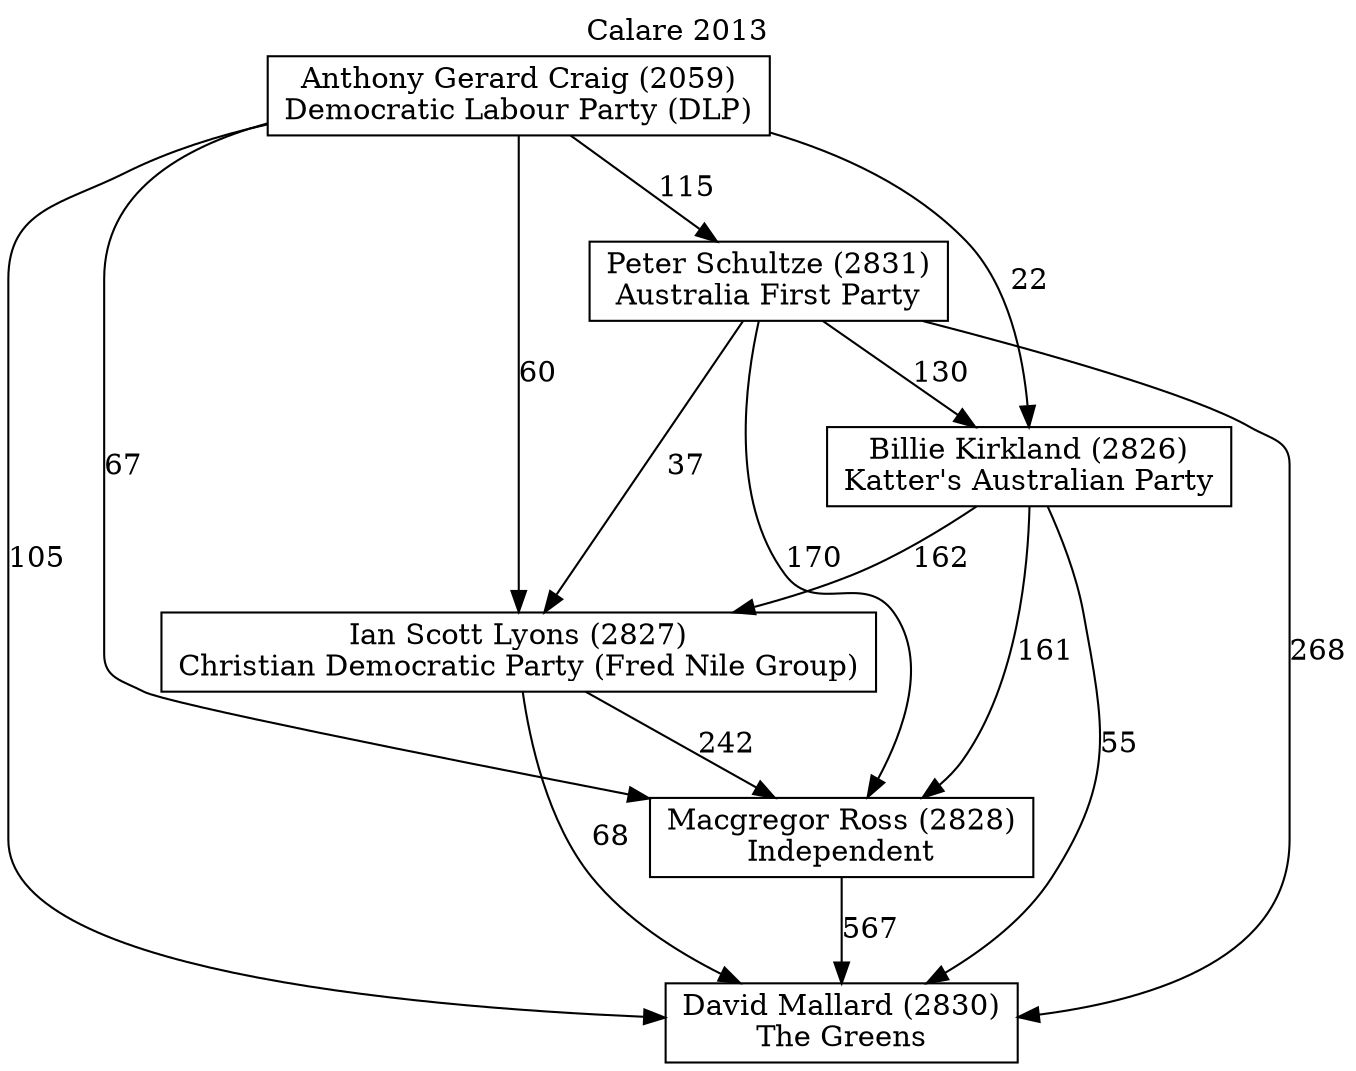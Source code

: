 // House preference flow
digraph "David Mallard (2830)_Calare_2013" {
	graph [label="Calare 2013" labelloc=t]
	node [shape=box]
	"David Mallard (2830)" [label="David Mallard (2830)
The Greens"]
	"Macgregor Ross (2828)" [label="Macgregor Ross (2828)
Independent"]
	"Ian Scott Lyons (2827)" [label="Ian Scott Lyons (2827)
Christian Democratic Party (Fred Nile Group)"]
	"Billie Kirkland (2826)" [label="Billie Kirkland (2826)
Katter's Australian Party"]
	"Peter Schultze (2831)" [label="Peter Schultze (2831)
Australia First Party"]
	"Anthony Gerard Craig (2059)" [label="Anthony Gerard Craig (2059)
Democratic Labour Party (DLP)"]
	"David Mallard (2830)" [label="David Mallard (2830)
The Greens"]
	"Ian Scott Lyons (2827)" [label="Ian Scott Lyons (2827)
Christian Democratic Party (Fred Nile Group)"]
	"Billie Kirkland (2826)" [label="Billie Kirkland (2826)
Katter's Australian Party"]
	"Peter Schultze (2831)" [label="Peter Schultze (2831)
Australia First Party"]
	"Anthony Gerard Craig (2059)" [label="Anthony Gerard Craig (2059)
Democratic Labour Party (DLP)"]
	"David Mallard (2830)" [label="David Mallard (2830)
The Greens"]
	"Billie Kirkland (2826)" [label="Billie Kirkland (2826)
Katter's Australian Party"]
	"Peter Schultze (2831)" [label="Peter Schultze (2831)
Australia First Party"]
	"Anthony Gerard Craig (2059)" [label="Anthony Gerard Craig (2059)
Democratic Labour Party (DLP)"]
	"David Mallard (2830)" [label="David Mallard (2830)
The Greens"]
	"Peter Schultze (2831)" [label="Peter Schultze (2831)
Australia First Party"]
	"Anthony Gerard Craig (2059)" [label="Anthony Gerard Craig (2059)
Democratic Labour Party (DLP)"]
	"David Mallard (2830)" [label="David Mallard (2830)
The Greens"]
	"Anthony Gerard Craig (2059)" [label="Anthony Gerard Craig (2059)
Democratic Labour Party (DLP)"]
	"Anthony Gerard Craig (2059)" [label="Anthony Gerard Craig (2059)
Democratic Labour Party (DLP)"]
	"Peter Schultze (2831)" [label="Peter Schultze (2831)
Australia First Party"]
	"Anthony Gerard Craig (2059)" [label="Anthony Gerard Craig (2059)
Democratic Labour Party (DLP)"]
	"Anthony Gerard Craig (2059)" [label="Anthony Gerard Craig (2059)
Democratic Labour Party (DLP)"]
	"Billie Kirkland (2826)" [label="Billie Kirkland (2826)
Katter's Australian Party"]
	"Peter Schultze (2831)" [label="Peter Schultze (2831)
Australia First Party"]
	"Anthony Gerard Craig (2059)" [label="Anthony Gerard Craig (2059)
Democratic Labour Party (DLP)"]
	"Billie Kirkland (2826)" [label="Billie Kirkland (2826)
Katter's Australian Party"]
	"Anthony Gerard Craig (2059)" [label="Anthony Gerard Craig (2059)
Democratic Labour Party (DLP)"]
	"Anthony Gerard Craig (2059)" [label="Anthony Gerard Craig (2059)
Democratic Labour Party (DLP)"]
	"Peter Schultze (2831)" [label="Peter Schultze (2831)
Australia First Party"]
	"Anthony Gerard Craig (2059)" [label="Anthony Gerard Craig (2059)
Democratic Labour Party (DLP)"]
	"Anthony Gerard Craig (2059)" [label="Anthony Gerard Craig (2059)
Democratic Labour Party (DLP)"]
	"Ian Scott Lyons (2827)" [label="Ian Scott Lyons (2827)
Christian Democratic Party (Fred Nile Group)"]
	"Billie Kirkland (2826)" [label="Billie Kirkland (2826)
Katter's Australian Party"]
	"Peter Schultze (2831)" [label="Peter Schultze (2831)
Australia First Party"]
	"Anthony Gerard Craig (2059)" [label="Anthony Gerard Craig (2059)
Democratic Labour Party (DLP)"]
	"Ian Scott Lyons (2827)" [label="Ian Scott Lyons (2827)
Christian Democratic Party (Fred Nile Group)"]
	"Peter Schultze (2831)" [label="Peter Schultze (2831)
Australia First Party"]
	"Anthony Gerard Craig (2059)" [label="Anthony Gerard Craig (2059)
Democratic Labour Party (DLP)"]
	"Ian Scott Lyons (2827)" [label="Ian Scott Lyons (2827)
Christian Democratic Party (Fred Nile Group)"]
	"Anthony Gerard Craig (2059)" [label="Anthony Gerard Craig (2059)
Democratic Labour Party (DLP)"]
	"Anthony Gerard Craig (2059)" [label="Anthony Gerard Craig (2059)
Democratic Labour Party (DLP)"]
	"Peter Schultze (2831)" [label="Peter Schultze (2831)
Australia First Party"]
	"Anthony Gerard Craig (2059)" [label="Anthony Gerard Craig (2059)
Democratic Labour Party (DLP)"]
	"Anthony Gerard Craig (2059)" [label="Anthony Gerard Craig (2059)
Democratic Labour Party (DLP)"]
	"Billie Kirkland (2826)" [label="Billie Kirkland (2826)
Katter's Australian Party"]
	"Peter Schultze (2831)" [label="Peter Schultze (2831)
Australia First Party"]
	"Anthony Gerard Craig (2059)" [label="Anthony Gerard Craig (2059)
Democratic Labour Party (DLP)"]
	"Billie Kirkland (2826)" [label="Billie Kirkland (2826)
Katter's Australian Party"]
	"Anthony Gerard Craig (2059)" [label="Anthony Gerard Craig (2059)
Democratic Labour Party (DLP)"]
	"Anthony Gerard Craig (2059)" [label="Anthony Gerard Craig (2059)
Democratic Labour Party (DLP)"]
	"Peter Schultze (2831)" [label="Peter Schultze (2831)
Australia First Party"]
	"Anthony Gerard Craig (2059)" [label="Anthony Gerard Craig (2059)
Democratic Labour Party (DLP)"]
	"Anthony Gerard Craig (2059)" [label="Anthony Gerard Craig (2059)
Democratic Labour Party (DLP)"]
	"Macgregor Ross (2828)" [label="Macgregor Ross (2828)
Independent"]
	"Ian Scott Lyons (2827)" [label="Ian Scott Lyons (2827)
Christian Democratic Party (Fred Nile Group)"]
	"Billie Kirkland (2826)" [label="Billie Kirkland (2826)
Katter's Australian Party"]
	"Peter Schultze (2831)" [label="Peter Schultze (2831)
Australia First Party"]
	"Anthony Gerard Craig (2059)" [label="Anthony Gerard Craig (2059)
Democratic Labour Party (DLP)"]
	"Macgregor Ross (2828)" [label="Macgregor Ross (2828)
Independent"]
	"Billie Kirkland (2826)" [label="Billie Kirkland (2826)
Katter's Australian Party"]
	"Peter Schultze (2831)" [label="Peter Schultze (2831)
Australia First Party"]
	"Anthony Gerard Craig (2059)" [label="Anthony Gerard Craig (2059)
Democratic Labour Party (DLP)"]
	"Macgregor Ross (2828)" [label="Macgregor Ross (2828)
Independent"]
	"Peter Schultze (2831)" [label="Peter Schultze (2831)
Australia First Party"]
	"Anthony Gerard Craig (2059)" [label="Anthony Gerard Craig (2059)
Democratic Labour Party (DLP)"]
	"Macgregor Ross (2828)" [label="Macgregor Ross (2828)
Independent"]
	"Anthony Gerard Craig (2059)" [label="Anthony Gerard Craig (2059)
Democratic Labour Party (DLP)"]
	"Anthony Gerard Craig (2059)" [label="Anthony Gerard Craig (2059)
Democratic Labour Party (DLP)"]
	"Peter Schultze (2831)" [label="Peter Schultze (2831)
Australia First Party"]
	"Anthony Gerard Craig (2059)" [label="Anthony Gerard Craig (2059)
Democratic Labour Party (DLP)"]
	"Anthony Gerard Craig (2059)" [label="Anthony Gerard Craig (2059)
Democratic Labour Party (DLP)"]
	"Billie Kirkland (2826)" [label="Billie Kirkland (2826)
Katter's Australian Party"]
	"Peter Schultze (2831)" [label="Peter Schultze (2831)
Australia First Party"]
	"Anthony Gerard Craig (2059)" [label="Anthony Gerard Craig (2059)
Democratic Labour Party (DLP)"]
	"Billie Kirkland (2826)" [label="Billie Kirkland (2826)
Katter's Australian Party"]
	"Anthony Gerard Craig (2059)" [label="Anthony Gerard Craig (2059)
Democratic Labour Party (DLP)"]
	"Anthony Gerard Craig (2059)" [label="Anthony Gerard Craig (2059)
Democratic Labour Party (DLP)"]
	"Peter Schultze (2831)" [label="Peter Schultze (2831)
Australia First Party"]
	"Anthony Gerard Craig (2059)" [label="Anthony Gerard Craig (2059)
Democratic Labour Party (DLP)"]
	"Anthony Gerard Craig (2059)" [label="Anthony Gerard Craig (2059)
Democratic Labour Party (DLP)"]
	"Ian Scott Lyons (2827)" [label="Ian Scott Lyons (2827)
Christian Democratic Party (Fred Nile Group)"]
	"Billie Kirkland (2826)" [label="Billie Kirkland (2826)
Katter's Australian Party"]
	"Peter Schultze (2831)" [label="Peter Schultze (2831)
Australia First Party"]
	"Anthony Gerard Craig (2059)" [label="Anthony Gerard Craig (2059)
Democratic Labour Party (DLP)"]
	"Ian Scott Lyons (2827)" [label="Ian Scott Lyons (2827)
Christian Democratic Party (Fred Nile Group)"]
	"Peter Schultze (2831)" [label="Peter Schultze (2831)
Australia First Party"]
	"Anthony Gerard Craig (2059)" [label="Anthony Gerard Craig (2059)
Democratic Labour Party (DLP)"]
	"Ian Scott Lyons (2827)" [label="Ian Scott Lyons (2827)
Christian Democratic Party (Fred Nile Group)"]
	"Anthony Gerard Craig (2059)" [label="Anthony Gerard Craig (2059)
Democratic Labour Party (DLP)"]
	"Anthony Gerard Craig (2059)" [label="Anthony Gerard Craig (2059)
Democratic Labour Party (DLP)"]
	"Peter Schultze (2831)" [label="Peter Schultze (2831)
Australia First Party"]
	"Anthony Gerard Craig (2059)" [label="Anthony Gerard Craig (2059)
Democratic Labour Party (DLP)"]
	"Anthony Gerard Craig (2059)" [label="Anthony Gerard Craig (2059)
Democratic Labour Party (DLP)"]
	"Billie Kirkland (2826)" [label="Billie Kirkland (2826)
Katter's Australian Party"]
	"Peter Schultze (2831)" [label="Peter Schultze (2831)
Australia First Party"]
	"Anthony Gerard Craig (2059)" [label="Anthony Gerard Craig (2059)
Democratic Labour Party (DLP)"]
	"Billie Kirkland (2826)" [label="Billie Kirkland (2826)
Katter's Australian Party"]
	"Anthony Gerard Craig (2059)" [label="Anthony Gerard Craig (2059)
Democratic Labour Party (DLP)"]
	"Anthony Gerard Craig (2059)" [label="Anthony Gerard Craig (2059)
Democratic Labour Party (DLP)"]
	"Peter Schultze (2831)" [label="Peter Schultze (2831)
Australia First Party"]
	"Anthony Gerard Craig (2059)" [label="Anthony Gerard Craig (2059)
Democratic Labour Party (DLP)"]
	"Anthony Gerard Craig (2059)" [label="Anthony Gerard Craig (2059)
Democratic Labour Party (DLP)"]
	"Macgregor Ross (2828)" -> "David Mallard (2830)" [label=567]
	"Ian Scott Lyons (2827)" -> "Macgregor Ross (2828)" [label=242]
	"Billie Kirkland (2826)" -> "Ian Scott Lyons (2827)" [label=162]
	"Peter Schultze (2831)" -> "Billie Kirkland (2826)" [label=130]
	"Anthony Gerard Craig (2059)" -> "Peter Schultze (2831)" [label=115]
	"Ian Scott Lyons (2827)" -> "David Mallard (2830)" [label=68]
	"Billie Kirkland (2826)" -> "David Mallard (2830)" [label=55]
	"Peter Schultze (2831)" -> "David Mallard (2830)" [label=268]
	"Anthony Gerard Craig (2059)" -> "David Mallard (2830)" [label=105]
	"Anthony Gerard Craig (2059)" -> "Billie Kirkland (2826)" [label=22]
	"Peter Schultze (2831)" -> "Ian Scott Lyons (2827)" [label=37]
	"Anthony Gerard Craig (2059)" -> "Ian Scott Lyons (2827)" [label=60]
	"Billie Kirkland (2826)" -> "Macgregor Ross (2828)" [label=161]
	"Peter Schultze (2831)" -> "Macgregor Ross (2828)" [label=170]
	"Anthony Gerard Craig (2059)" -> "Macgregor Ross (2828)" [label=67]
}
